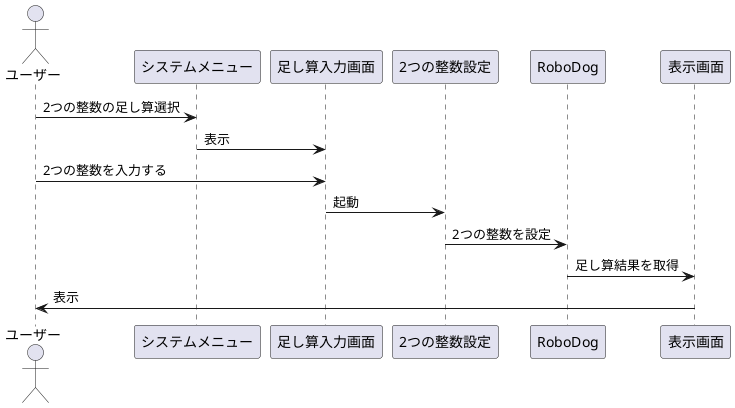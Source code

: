 @startuml
actor ユーザー
participant システムメニュー
participant 足し算入力画面
participant 2つの整数設定
participant RoboDog
participant 表示画面

ユーザー -> システムメニュー : 2つの整数の足し算選択
システムメニュー -> 足し算入力画面 : 表示
ユーザー -> 足し算入力画面 : 2つの整数を入力する
足し算入力画面 -> 2つの整数設定 : 起動
2つの整数設定 -> RoboDog : 2つの整数を設定
RoboDog -> 表示画面 : 足し算結果を取得
表示画面 -> ユーザー : 表示
@enduml